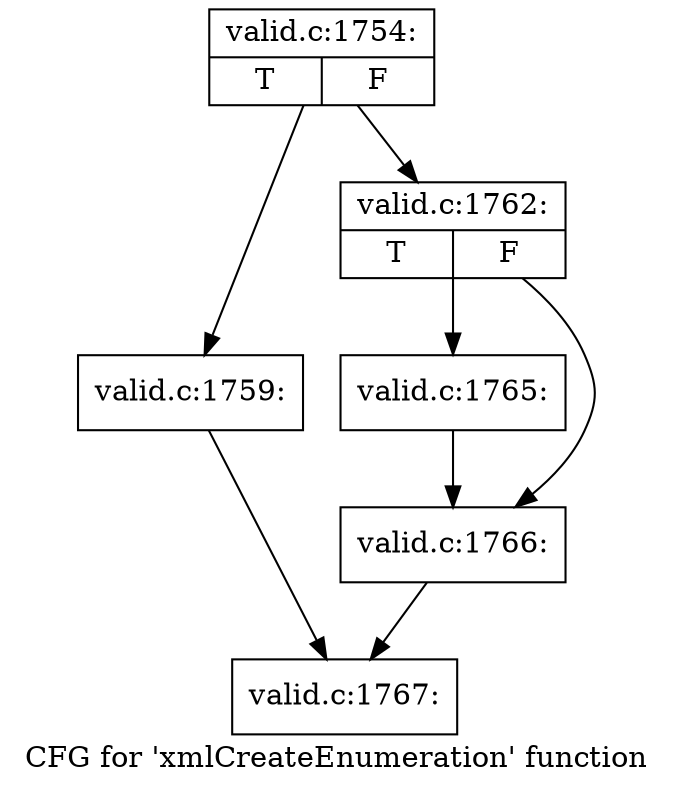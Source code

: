 digraph "CFG for 'xmlCreateEnumeration' function" {
	label="CFG for 'xmlCreateEnumeration' function";

	Node0x4f67d60 [shape=record,label="{valid.c:1754:|{<s0>T|<s1>F}}"];
	Node0x4f67d60 -> Node0x4f678a0;
	Node0x4f67d60 -> Node0x4f678f0;
	Node0x4f678a0 [shape=record,label="{valid.c:1759:}"];
	Node0x4f678a0 -> Node0x4f675d0;
	Node0x4f678f0 [shape=record,label="{valid.c:1762:|{<s0>T|<s1>F}}"];
	Node0x4f678f0 -> Node0x4f6b1b0;
	Node0x4f678f0 -> Node0x4f6b200;
	Node0x4f6b1b0 [shape=record,label="{valid.c:1765:}"];
	Node0x4f6b1b0 -> Node0x4f6b200;
	Node0x4f6b200 [shape=record,label="{valid.c:1766:}"];
	Node0x4f6b200 -> Node0x4f675d0;
	Node0x4f675d0 [shape=record,label="{valid.c:1767:}"];
}
